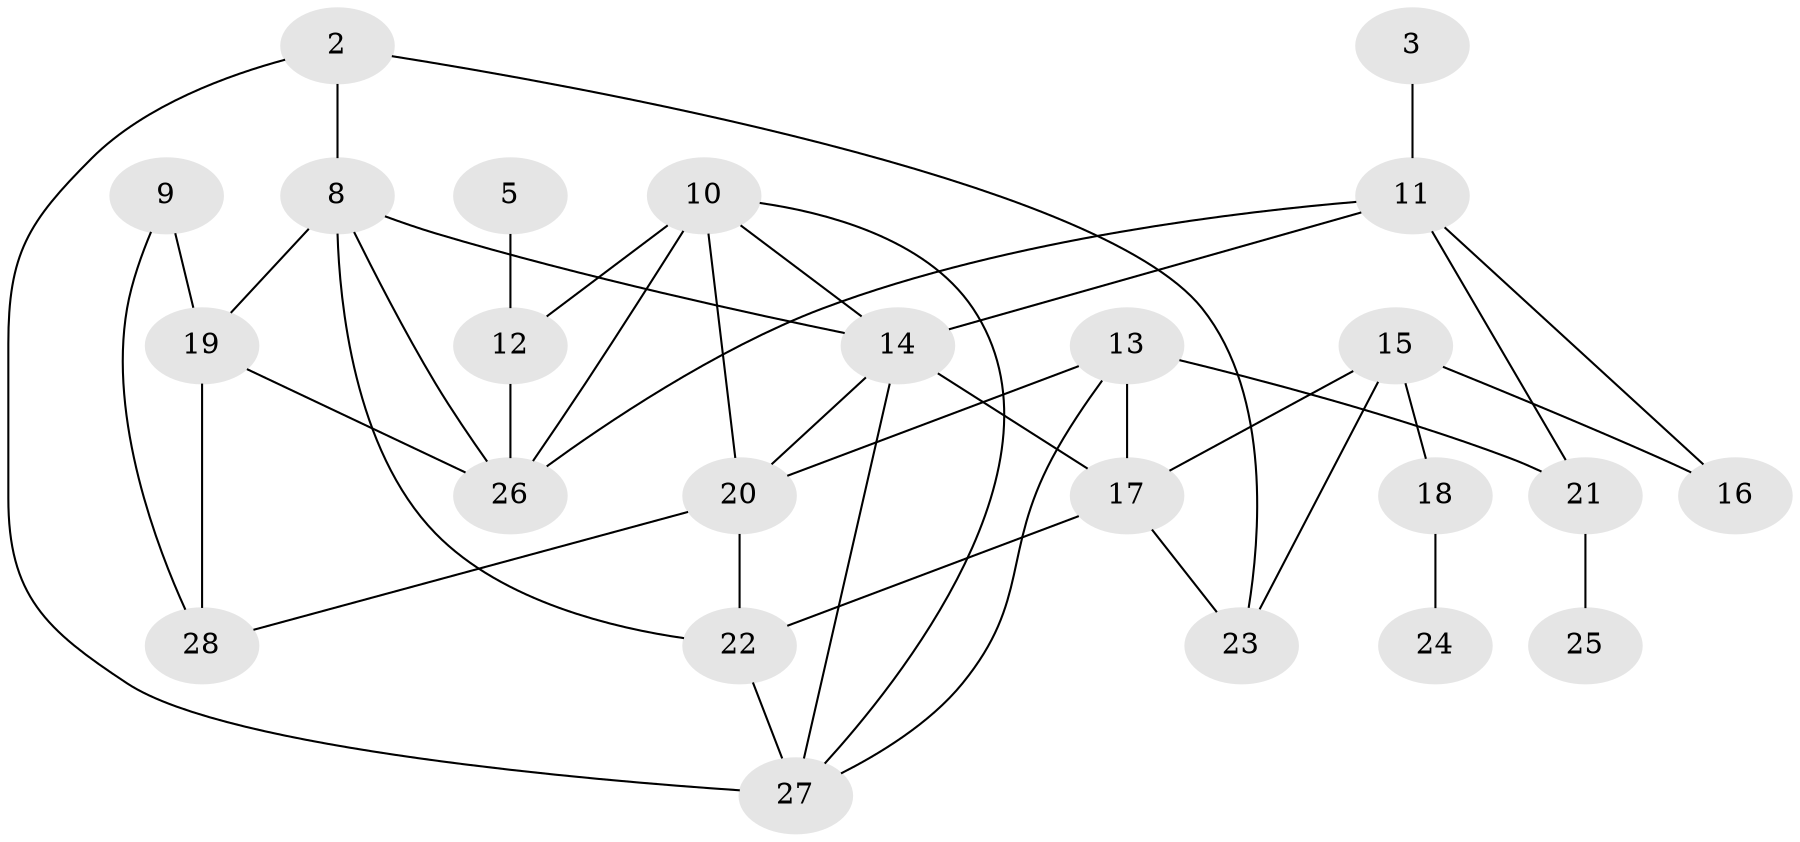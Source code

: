 // original degree distribution, {1: 0.2, 2: 0.2545454545454545, 0: 0.07272727272727272, 3: 0.16363636363636364, 4: 0.16363636363636364, 5: 0.14545454545454545}
// Generated by graph-tools (version 1.1) at 2025/00/03/09/25 03:00:47]
// undirected, 24 vertices, 41 edges
graph export_dot {
graph [start="1"]
  node [color=gray90,style=filled];
  2;
  3;
  5;
  8;
  9;
  10;
  11;
  12;
  13;
  14;
  15;
  16;
  17;
  18;
  19;
  20;
  21;
  22;
  23;
  24;
  25;
  26;
  27;
  28;
  2 -- 8 [weight=1.0];
  2 -- 23 [weight=1.0];
  2 -- 27 [weight=1.0];
  3 -- 11 [weight=1.0];
  5 -- 12 [weight=1.0];
  8 -- 14 [weight=1.0];
  8 -- 19 [weight=1.0];
  8 -- 22 [weight=1.0];
  8 -- 26 [weight=1.0];
  9 -- 19 [weight=1.0];
  9 -- 28 [weight=1.0];
  10 -- 12 [weight=1.0];
  10 -- 14 [weight=1.0];
  10 -- 20 [weight=1.0];
  10 -- 26 [weight=1.0];
  10 -- 27 [weight=1.0];
  11 -- 14 [weight=1.0];
  11 -- 16 [weight=1.0];
  11 -- 21 [weight=1.0];
  11 -- 26 [weight=1.0];
  12 -- 26 [weight=1.0];
  13 -- 17 [weight=1.0];
  13 -- 20 [weight=1.0];
  13 -- 21 [weight=1.0];
  13 -- 27 [weight=1.0];
  14 -- 17 [weight=1.0];
  14 -- 20 [weight=2.0];
  14 -- 27 [weight=1.0];
  15 -- 16 [weight=1.0];
  15 -- 17 [weight=1.0];
  15 -- 18 [weight=1.0];
  15 -- 23 [weight=1.0];
  17 -- 22 [weight=1.0];
  17 -- 23 [weight=1.0];
  18 -- 24 [weight=1.0];
  19 -- 26 [weight=1.0];
  19 -- 28 [weight=1.0];
  20 -- 22 [weight=1.0];
  20 -- 28 [weight=1.0];
  21 -- 25 [weight=1.0];
  22 -- 27 [weight=2.0];
}
